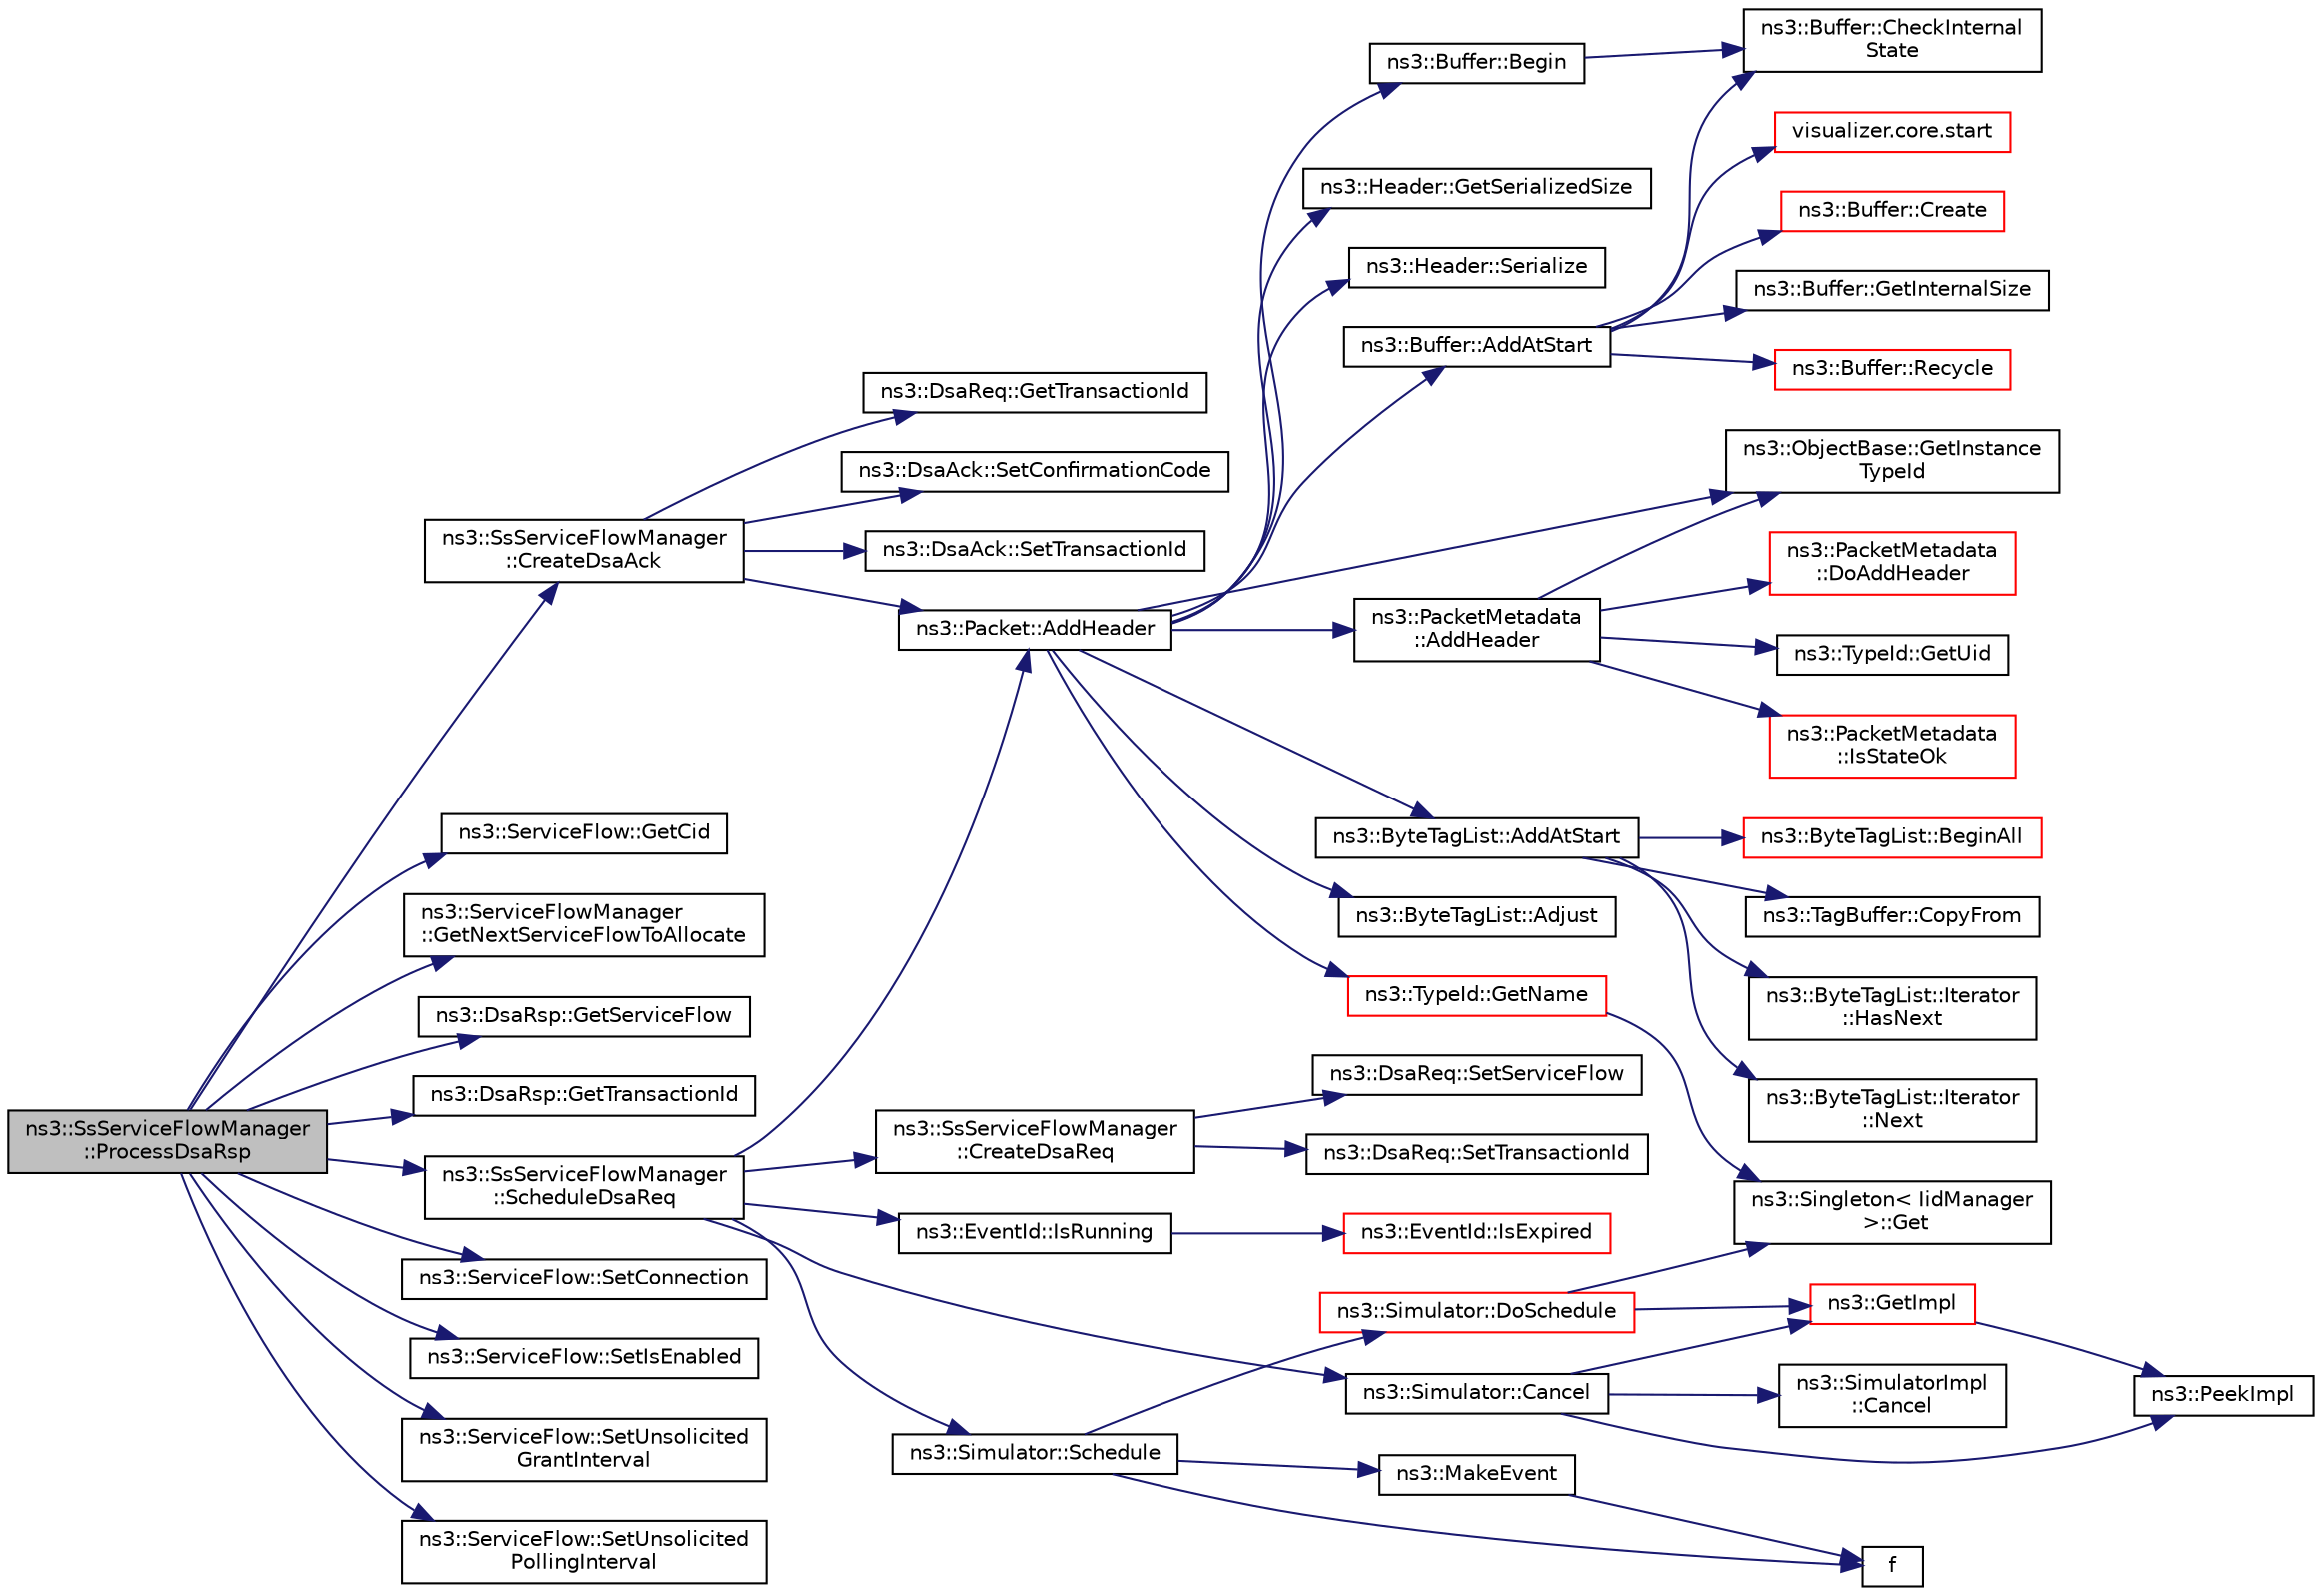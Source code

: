 digraph "ns3::SsServiceFlowManager::ProcessDsaRsp"
{
 // LATEX_PDF_SIZE
  edge [fontname="Helvetica",fontsize="10",labelfontname="Helvetica",labelfontsize="10"];
  node [fontname="Helvetica",fontsize="10",shape=record];
  rankdir="LR";
  Node1 [label="ns3::SsServiceFlowManager\l::ProcessDsaRsp",height=0.2,width=0.4,color="black", fillcolor="grey75", style="filled", fontcolor="black",tooltip="Process DSA response."];
  Node1 -> Node2 [color="midnightblue",fontsize="10",style="solid",fontname="Helvetica"];
  Node2 [label="ns3::SsServiceFlowManager\l::CreateDsaAck",height=0.2,width=0.4,color="black", fillcolor="white", style="filled",URL="$classns3_1_1_ss_service_flow_manager.html#aa1284d53599ef6f1c4ba3f7dd3ac8f09",tooltip="Create DSA ack."];
  Node2 -> Node3 [color="midnightblue",fontsize="10",style="solid",fontname="Helvetica"];
  Node3 [label="ns3::Packet::AddHeader",height=0.2,width=0.4,color="black", fillcolor="white", style="filled",URL="$classns3_1_1_packet.html#a465108c595a0bc592095cbcab1832ed8",tooltip="Add header to this packet."];
  Node3 -> Node4 [color="midnightblue",fontsize="10",style="solid",fontname="Helvetica"];
  Node4 [label="ns3::ByteTagList::AddAtStart",height=0.2,width=0.4,color="black", fillcolor="white", style="filled",URL="$classns3_1_1_byte_tag_list.html#acb4563fbe4299c55af41ba7a166b71d5",tooltip="Make sure that all offsets are bigger than prependOffset which represents the location where new byte..."];
  Node4 -> Node5 [color="midnightblue",fontsize="10",style="solid",fontname="Helvetica"];
  Node5 [label="ns3::ByteTagList::BeginAll",height=0.2,width=0.4,color="red", fillcolor="white", style="filled",URL="$classns3_1_1_byte_tag_list.html#ab1d2c5671ea01900fa9ef58e33d1e739",tooltip="Returns an iterator pointing to the very first tag in this list."];
  Node4 -> Node7 [color="midnightblue",fontsize="10",style="solid",fontname="Helvetica"];
  Node7 [label="ns3::TagBuffer::CopyFrom",height=0.2,width=0.4,color="black", fillcolor="white", style="filled",URL="$classns3_1_1_tag_buffer.html#afe07a9e117449ff5b5d5857291671349",tooltip="Copy the nternal structure of another TagBuffer."];
  Node4 -> Node8 [color="midnightblue",fontsize="10",style="solid",fontname="Helvetica"];
  Node8 [label="ns3::ByteTagList::Iterator\l::HasNext",height=0.2,width=0.4,color="black", fillcolor="white", style="filled",URL="$classns3_1_1_byte_tag_list_1_1_iterator.html#a44e33e812e3eba4fdc168e36380853af",tooltip="Used to determine if the iterator is at the end of the byteTagList."];
  Node4 -> Node9 [color="midnightblue",fontsize="10",style="solid",fontname="Helvetica"];
  Node9 [label="ns3::ByteTagList::Iterator\l::Next",height=0.2,width=0.4,color="black", fillcolor="white", style="filled",URL="$classns3_1_1_byte_tag_list_1_1_iterator.html#af521864d800baab1d9c5262f59ce4433",tooltip="Returns the next Item from the ByteTagList."];
  Node3 -> Node10 [color="midnightblue",fontsize="10",style="solid",fontname="Helvetica"];
  Node10 [label="ns3::Buffer::AddAtStart",height=0.2,width=0.4,color="black", fillcolor="white", style="filled",URL="$classns3_1_1_buffer.html#a8abd8164c3671d3dadc98fc66fade7b1",tooltip=" "];
  Node10 -> Node11 [color="midnightblue",fontsize="10",style="solid",fontname="Helvetica"];
  Node11 [label="ns3::Buffer::CheckInternal\lState",height=0.2,width=0.4,color="black", fillcolor="white", style="filled",URL="$classns3_1_1_buffer.html#a200897ee202518b0d2bf91ead4e82be9",tooltip="Checks the internal buffer structures consistency."];
  Node10 -> Node12 [color="midnightblue",fontsize="10",style="solid",fontname="Helvetica"];
  Node12 [label="ns3::Buffer::Create",height=0.2,width=0.4,color="red", fillcolor="white", style="filled",URL="$classns3_1_1_buffer.html#a340c9888e35cf55d024808adfbd75913",tooltip="Create a buffer data storage."];
  Node10 -> Node15 [color="midnightblue",fontsize="10",style="solid",fontname="Helvetica"];
  Node15 [label="ns3::Buffer::GetInternalSize",height=0.2,width=0.4,color="black", fillcolor="white", style="filled",URL="$classns3_1_1_buffer.html#a1042168f1f6f3b24ad08a668662ab373",tooltip="Get the buffer real size."];
  Node10 -> Node16 [color="midnightblue",fontsize="10",style="solid",fontname="Helvetica"];
  Node16 [label="ns3::Buffer::Recycle",height=0.2,width=0.4,color="red", fillcolor="white", style="filled",URL="$classns3_1_1_buffer.html#aa14d4354b6de0c9d6044805f6503ecd2",tooltip="Recycle the buffer memory."];
  Node10 -> Node17 [color="midnightblue",fontsize="10",style="solid",fontname="Helvetica"];
  Node17 [label="visualizer.core.start",height=0.2,width=0.4,color="red", fillcolor="white", style="filled",URL="$namespacevisualizer_1_1core.html#a2a35e5d8a34af358b508dac8635754e0",tooltip=" "];
  Node3 -> Node20 [color="midnightblue",fontsize="10",style="solid",fontname="Helvetica"];
  Node20 [label="ns3::PacketMetadata\l::AddHeader",height=0.2,width=0.4,color="black", fillcolor="white", style="filled",URL="$classns3_1_1_packet_metadata.html#abdce736c4c5f647242f0808c0d2f9249",tooltip="Add an header."];
  Node20 -> Node21 [color="midnightblue",fontsize="10",style="solid",fontname="Helvetica"];
  Node21 [label="ns3::PacketMetadata\l::DoAddHeader",height=0.2,width=0.4,color="red", fillcolor="white", style="filled",URL="$classns3_1_1_packet_metadata.html#ae5ad09674e28733405c49b2655c51a5a",tooltip="Add an header."];
  Node20 -> Node33 [color="midnightblue",fontsize="10",style="solid",fontname="Helvetica"];
  Node33 [label="ns3::ObjectBase::GetInstance\lTypeId",height=0.2,width=0.4,color="black", fillcolor="white", style="filled",URL="$classns3_1_1_object_base.html#abe5b43a6f5b99a92a4c3122db31f06fb",tooltip="Get the most derived TypeId for this Object."];
  Node20 -> Node34 [color="midnightblue",fontsize="10",style="solid",fontname="Helvetica"];
  Node34 [label="ns3::TypeId::GetUid",height=0.2,width=0.4,color="black", fillcolor="white", style="filled",URL="$classns3_1_1_type_id.html#a429535085325d6f926724771446d9047",tooltip="Get the internal id of this TypeId."];
  Node20 -> Node35 [color="midnightblue",fontsize="10",style="solid",fontname="Helvetica"];
  Node35 [label="ns3::PacketMetadata\l::IsStateOk",height=0.2,width=0.4,color="red", fillcolor="white", style="filled",URL="$classns3_1_1_packet_metadata.html#a547dc7d09f1b2d41a28445a91c2fcf37",tooltip="Check if the metadata state is ok."];
  Node3 -> Node40 [color="midnightblue",fontsize="10",style="solid",fontname="Helvetica"];
  Node40 [label="ns3::ByteTagList::Adjust",height=0.2,width=0.4,color="black", fillcolor="white", style="filled",URL="$classns3_1_1_byte_tag_list.html#a1fec06d7e6daaf8039cf2a148e4090f2",tooltip="Adjust the offsets stored internally by the adjustment delta."];
  Node3 -> Node41 [color="midnightblue",fontsize="10",style="solid",fontname="Helvetica"];
  Node41 [label="ns3::Buffer::Begin",height=0.2,width=0.4,color="black", fillcolor="white", style="filled",URL="$classns3_1_1_buffer.html#acb977a0179de9abe4e295ce22023b4ca",tooltip=" "];
  Node41 -> Node11 [color="midnightblue",fontsize="10",style="solid",fontname="Helvetica"];
  Node3 -> Node33 [color="midnightblue",fontsize="10",style="solid",fontname="Helvetica"];
  Node3 -> Node42 [color="midnightblue",fontsize="10",style="solid",fontname="Helvetica"];
  Node42 [label="ns3::TypeId::GetName",height=0.2,width=0.4,color="red", fillcolor="white", style="filled",URL="$classns3_1_1_type_id.html#abc4965475a579c2afdc668d7a7d58374",tooltip="Get the name."];
  Node42 -> Node43 [color="midnightblue",fontsize="10",style="solid",fontname="Helvetica"];
  Node43 [label="ns3::Singleton\< IidManager\l \>::Get",height=0.2,width=0.4,color="black", fillcolor="white", style="filled",URL="$classns3_1_1_singleton.html#a80a2cd3c25a27ea72add7a9f7a141ffa",tooltip="Get a pointer to the singleton instance."];
  Node3 -> Node46 [color="midnightblue",fontsize="10",style="solid",fontname="Helvetica"];
  Node46 [label="ns3::Header::GetSerializedSize",height=0.2,width=0.4,color="black", fillcolor="white", style="filled",URL="$classns3_1_1_header.html#a6ef0497eabc1b1fb0ad42738eb73f934",tooltip=" "];
  Node3 -> Node47 [color="midnightblue",fontsize="10",style="solid",fontname="Helvetica"];
  Node47 [label="ns3::Header::Serialize",height=0.2,width=0.4,color="black", fillcolor="white", style="filled",URL="$classns3_1_1_header.html#afb61f1aac69ff8349a6bfe521fab5404",tooltip=" "];
  Node2 -> Node48 [color="midnightblue",fontsize="10",style="solid",fontname="Helvetica"];
  Node48 [label="ns3::DsaReq::GetTransactionId",height=0.2,width=0.4,color="black", fillcolor="white", style="filled",URL="$classns3_1_1_dsa_req.html#a627c273273073ccbbba2f0577677468b",tooltip=" "];
  Node2 -> Node49 [color="midnightblue",fontsize="10",style="solid",fontname="Helvetica"];
  Node49 [label="ns3::DsaAck::SetConfirmationCode",height=0.2,width=0.4,color="black", fillcolor="white", style="filled",URL="$classns3_1_1_dsa_ack.html#a27afab9fd68c4937de683c5a91b6f392",tooltip="Set confirmation code field."];
  Node2 -> Node50 [color="midnightblue",fontsize="10",style="solid",fontname="Helvetica"];
  Node50 [label="ns3::DsaAck::SetTransactionId",height=0.2,width=0.4,color="black", fillcolor="white", style="filled",URL="$classns3_1_1_dsa_ack.html#a490347015638b59c91b09db257d48323",tooltip="Set transaction ID field."];
  Node1 -> Node51 [color="midnightblue",fontsize="10",style="solid",fontname="Helvetica"];
  Node51 [label="ns3::ServiceFlow::GetCid",height=0.2,width=0.4,color="black", fillcolor="white", style="filled",URL="$classns3_1_1_service_flow.html#aad1c966730151db47557cba031d92f3d",tooltip="Get CID."];
  Node1 -> Node52 [color="midnightblue",fontsize="10",style="solid",fontname="Helvetica"];
  Node52 [label="ns3::ServiceFlowManager\l::GetNextServiceFlowToAllocate",height=0.2,width=0.4,color="black", fillcolor="white", style="filled",URL="$classns3_1_1_service_flow_manager.html#a04998861e0e480a68318a943aa9cd9c0",tooltip=" "];
  Node1 -> Node53 [color="midnightblue",fontsize="10",style="solid",fontname="Helvetica"];
  Node53 [label="ns3::DsaRsp::GetServiceFlow",height=0.2,width=0.4,color="black", fillcolor="white", style="filled",URL="$classns3_1_1_dsa_rsp.html#a9f8a26cd139ee3a0fe39c55706a46685",tooltip=" "];
  Node1 -> Node54 [color="midnightblue",fontsize="10",style="solid",fontname="Helvetica"];
  Node54 [label="ns3::DsaRsp::GetTransactionId",height=0.2,width=0.4,color="black", fillcolor="white", style="filled",URL="$classns3_1_1_dsa_rsp.html#a2466fbc6e7421772d2e8689958cb2dfd",tooltip=" "];
  Node1 -> Node55 [color="midnightblue",fontsize="10",style="solid",fontname="Helvetica"];
  Node55 [label="ns3::SsServiceFlowManager\l::ScheduleDsaReq",height=0.2,width=0.4,color="black", fillcolor="white", style="filled",URL="$classns3_1_1_ss_service_flow_manager.html#a052a9d96dea7f79a7408d19a9a20b875",tooltip="Schedule DSA response."];
  Node55 -> Node3 [color="midnightblue",fontsize="10",style="solid",fontname="Helvetica"];
  Node55 -> Node56 [color="midnightblue",fontsize="10",style="solid",fontname="Helvetica"];
  Node56 [label="ns3::Simulator::Cancel",height=0.2,width=0.4,color="black", fillcolor="white", style="filled",URL="$classns3_1_1_simulator.html#a1b903a62d6117ef28f7ba3c6500689bf",tooltip="Set the cancel bit on this event: the event's associated function will not be invoked when it expires..."];
  Node56 -> Node57 [color="midnightblue",fontsize="10",style="solid",fontname="Helvetica"];
  Node57 [label="ns3::SimulatorImpl\l::Cancel",height=0.2,width=0.4,color="black", fillcolor="white", style="filled",URL="$classns3_1_1_simulator_impl.html#ad117e616c99c915ddac6267a74804807",tooltip="Set the cancel bit on this event: the event's associated function will not be invoked when it expires..."];
  Node56 -> Node58 [color="midnightblue",fontsize="10",style="solid",fontname="Helvetica"];
  Node58 [label="ns3::GetImpl",height=0.2,width=0.4,color="red", fillcolor="white", style="filled",URL="$group__simulator.html#ga42eb4eddad41528d4d99794a3dae3fd0",tooltip="Get the SimulatorImpl singleton."];
  Node58 -> Node101 [color="midnightblue",fontsize="10",style="solid",fontname="Helvetica"];
  Node101 [label="ns3::PeekImpl",height=0.2,width=0.4,color="black", fillcolor="white", style="filled",URL="$group__simulator.html#ga233c5c38de117e4e4a5a9cd168694792",tooltip="Get the static SimulatorImpl instance."];
  Node56 -> Node101 [color="midnightblue",fontsize="10",style="solid",fontname="Helvetica"];
  Node55 -> Node103 [color="midnightblue",fontsize="10",style="solid",fontname="Helvetica"];
  Node103 [label="ns3::SsServiceFlowManager\l::CreateDsaReq",height=0.2,width=0.4,color="black", fillcolor="white", style="filled",URL="$classns3_1_1_ss_service_flow_manager.html#a7adde8a20398dd4602777ca8ff64a4e9",tooltip="Create DSA request."];
  Node103 -> Node104 [color="midnightblue",fontsize="10",style="solid",fontname="Helvetica"];
  Node104 [label="ns3::DsaReq::SetServiceFlow",height=0.2,width=0.4,color="black", fillcolor="white", style="filled",URL="$classns3_1_1_dsa_req.html#acdb15a943844799b0867e0a4548f3a73",tooltip="specify a service flow to be requested by this message"];
  Node103 -> Node105 [color="midnightblue",fontsize="10",style="solid",fontname="Helvetica"];
  Node105 [label="ns3::DsaReq::SetTransactionId",height=0.2,width=0.4,color="black", fillcolor="white", style="filled",URL="$classns3_1_1_dsa_req.html#a41a82c7130a5c6b082fe10665f1c94fe",tooltip="set the transaction ID"];
  Node55 -> Node106 [color="midnightblue",fontsize="10",style="solid",fontname="Helvetica"];
  Node106 [label="ns3::EventId::IsRunning",height=0.2,width=0.4,color="black", fillcolor="white", style="filled",URL="$classns3_1_1_event_id.html#a8b41e6f8c54db6bede8a7dcaf917074a",tooltip="This method is syntactic sugar for !IsExpired()."];
  Node106 -> Node107 [color="midnightblue",fontsize="10",style="solid",fontname="Helvetica"];
  Node107 [label="ns3::EventId::IsExpired",height=0.2,width=0.4,color="red", fillcolor="white", style="filled",URL="$classns3_1_1_event_id.html#acc25141054209b1a286a5471a51bd0c0",tooltip="This method is syntactic sugar for the ns3::Simulator::IsExpired method."];
  Node55 -> Node110 [color="midnightblue",fontsize="10",style="solid",fontname="Helvetica"];
  Node110 [label="ns3::Simulator::Schedule",height=0.2,width=0.4,color="black", fillcolor="white", style="filled",URL="$classns3_1_1_simulator.html#a3da7d28335c8ac0e3e86781f766df241",tooltip="Schedule an event to expire after delay."];
  Node110 -> Node111 [color="midnightblue",fontsize="10",style="solid",fontname="Helvetica"];
  Node111 [label="ns3::Simulator::DoSchedule",height=0.2,width=0.4,color="red", fillcolor="white", style="filled",URL="$classns3_1_1_simulator.html#a47af23973938819bdc89cb2807e09ed5",tooltip="Implementation of the various Schedule methods."];
  Node111 -> Node43 [color="midnightblue",fontsize="10",style="solid",fontname="Helvetica"];
  Node111 -> Node58 [color="midnightblue",fontsize="10",style="solid",fontname="Helvetica"];
  Node110 -> Node120 [color="midnightblue",fontsize="10",style="solid",fontname="Helvetica"];
  Node120 [label="f",height=0.2,width=0.4,color="black", fillcolor="white", style="filled",URL="$80211b_8c.html#ae7ffc1a8f84fa47a0812b2f2b9627132",tooltip=" "];
  Node110 -> Node121 [color="midnightblue",fontsize="10",style="solid",fontname="Helvetica"];
  Node121 [label="ns3::MakeEvent",height=0.2,width=0.4,color="black", fillcolor="white", style="filled",URL="$group__makeeventfnptr.html#ga289a28a2497c18a9bd299e5e2014094b",tooltip="Make an EventImpl from a function pointer taking varying numbers of arguments."];
  Node121 -> Node120 [color="midnightblue",fontsize="10",style="solid",fontname="Helvetica"];
  Node1 -> Node122 [color="midnightblue",fontsize="10",style="solid",fontname="Helvetica"];
  Node122 [label="ns3::ServiceFlow::SetConnection",height=0.2,width=0.4,color="black", fillcolor="white", style="filled",URL="$classns3_1_1_service_flow.html#af7ee28190978c72871a7227cc62807dc",tooltip="Set connection."];
  Node1 -> Node123 [color="midnightblue",fontsize="10",style="solid",fontname="Helvetica"];
  Node123 [label="ns3::ServiceFlow::SetIsEnabled",height=0.2,width=0.4,color="black", fillcolor="white", style="filled",URL="$classns3_1_1_service_flow.html#afaced536adaf84709f1a18993b425cad",tooltip="Set is enabled flag."];
  Node1 -> Node124 [color="midnightblue",fontsize="10",style="solid",fontname="Helvetica"];
  Node124 [label="ns3::ServiceFlow::SetUnsolicited\lGrantInterval",height=0.2,width=0.4,color="black", fillcolor="white", style="filled",URL="$classns3_1_1_service_flow.html#ac24ac69794285436be39a2e4aef7b805",tooltip="Set unsolicied grant interval."];
  Node1 -> Node125 [color="midnightblue",fontsize="10",style="solid",fontname="Helvetica"];
  Node125 [label="ns3::ServiceFlow::SetUnsolicited\lPollingInterval",height=0.2,width=0.4,color="black", fillcolor="white", style="filled",URL="$classns3_1_1_service_flow.html#ad365ab6833fa3fd889946b4022cc4427",tooltip="Set unsolicited polling interval."];
}
